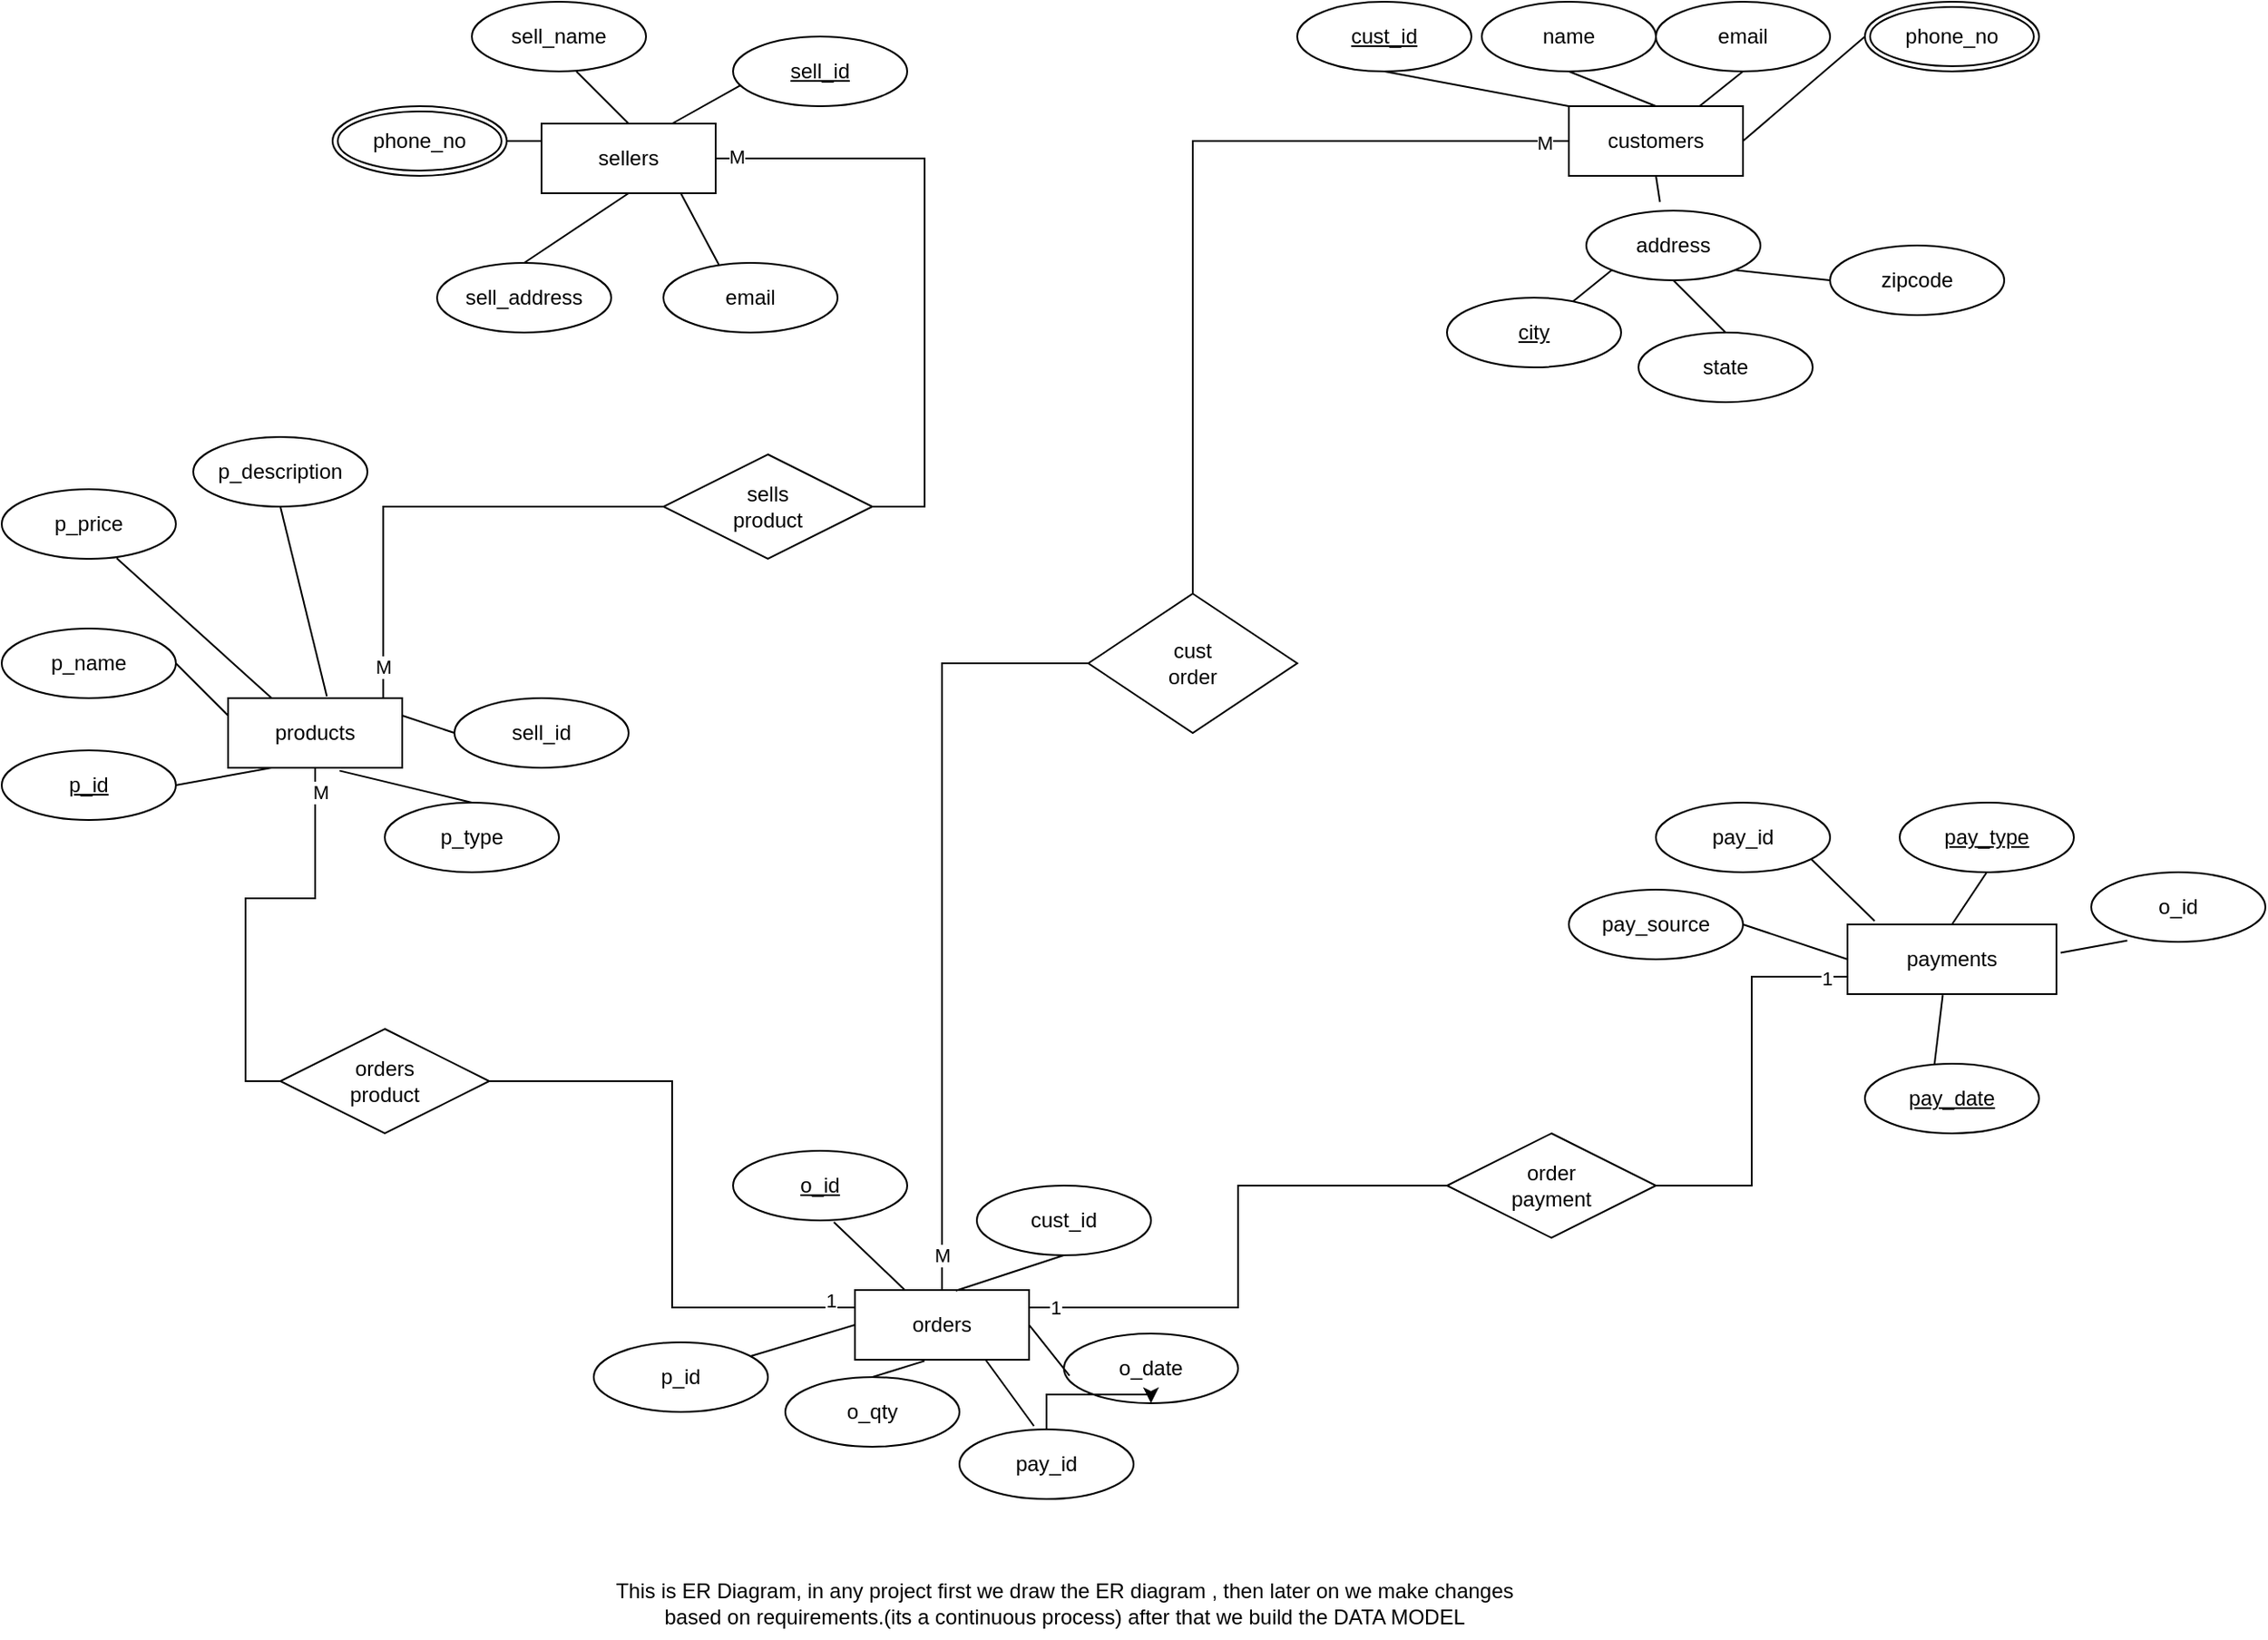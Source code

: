 <mxfile version="21.5.2" type="github">
  <diagram name="Page-1" id="EbDk1x_Ic7ChjRt5d0Hb">
    <mxGraphModel dx="1551" dy="405" grid="1" gridSize="10" guides="1" tooltips="1" connect="1" arrows="1" fold="1" page="1" pageScale="1" pageWidth="827" pageHeight="1169" math="0" shadow="0">
      <root>
        <mxCell id="0" />
        <mxCell id="1" parent="0" />
        <mxCell id="cS6T8sNhbQ5PthBsnQiz-78" style="edgeStyle=orthogonalEdgeStyle;rounded=0;orthogonalLoop=1;jettySize=auto;html=1;entryX=0.5;entryY=0;entryDx=0;entryDy=0;endArrow=none;endFill=0;" edge="1" parent="1" source="cS6T8sNhbQ5PthBsnQiz-1" target="cS6T8sNhbQ5PthBsnQiz-76">
          <mxGeometry relative="1" as="geometry" />
        </mxCell>
        <mxCell id="cS6T8sNhbQ5PthBsnQiz-81" value="M" style="edgeLabel;html=1;align=center;verticalAlign=middle;resizable=0;points=[];" vertex="1" connectable="0" parent="cS6T8sNhbQ5PthBsnQiz-78">
          <mxGeometry x="-0.942" y="1" relative="1" as="geometry">
            <mxPoint as="offset" />
          </mxGeometry>
        </mxCell>
        <mxCell id="cS6T8sNhbQ5PthBsnQiz-1" value="customers" style="whiteSpace=wrap;html=1;align=center;" vertex="1" parent="1">
          <mxGeometry x="520" y="80" width="100" height="40" as="geometry" />
        </mxCell>
        <mxCell id="cS6T8sNhbQ5PthBsnQiz-96" style="edgeStyle=orthogonalEdgeStyle;rounded=0;orthogonalLoop=1;jettySize=auto;html=1;entryX=0;entryY=0.5;entryDx=0;entryDy=0;endArrow=none;endFill=0;" edge="1" parent="1" source="cS6T8sNhbQ5PthBsnQiz-2" target="cS6T8sNhbQ5PthBsnQiz-93">
          <mxGeometry relative="1" as="geometry" />
        </mxCell>
        <mxCell id="cS6T8sNhbQ5PthBsnQiz-98" value="M" style="edgeLabel;html=1;align=center;verticalAlign=middle;resizable=0;points=[];" vertex="1" connectable="0" parent="cS6T8sNhbQ5PthBsnQiz-96">
          <mxGeometry x="-0.887" y="3" relative="1" as="geometry">
            <mxPoint as="offset" />
          </mxGeometry>
        </mxCell>
        <mxCell id="cS6T8sNhbQ5PthBsnQiz-2" value="products" style="whiteSpace=wrap;html=1;align=center;" vertex="1" parent="1">
          <mxGeometry x="-250" y="420" width="100" height="40" as="geometry" />
        </mxCell>
        <mxCell id="cS6T8sNhbQ5PthBsnQiz-3" value="sellers" style="whiteSpace=wrap;html=1;align=center;" vertex="1" parent="1">
          <mxGeometry x="-70" y="90" width="100" height="40" as="geometry" />
        </mxCell>
        <mxCell id="cS6T8sNhbQ5PthBsnQiz-84" style="edgeStyle=orthogonalEdgeStyle;rounded=0;orthogonalLoop=1;jettySize=auto;html=1;entryX=1;entryY=0.5;entryDx=0;entryDy=0;exitX=0;exitY=0.75;exitDx=0;exitDy=0;endArrow=none;endFill=0;" edge="1" parent="1" source="cS6T8sNhbQ5PthBsnQiz-4" target="cS6T8sNhbQ5PthBsnQiz-83">
          <mxGeometry relative="1" as="geometry">
            <mxPoint x="670" y="580" as="sourcePoint" />
            <mxPoint x="570" y="760" as="targetPoint" />
          </mxGeometry>
        </mxCell>
        <mxCell id="cS6T8sNhbQ5PthBsnQiz-91" value="1" style="edgeLabel;html=1;align=center;verticalAlign=middle;resizable=0;points=[];" vertex="1" connectable="0" parent="cS6T8sNhbQ5PthBsnQiz-84">
          <mxGeometry x="-0.896" y="1" relative="1" as="geometry">
            <mxPoint as="offset" />
          </mxGeometry>
        </mxCell>
        <mxCell id="cS6T8sNhbQ5PthBsnQiz-4" value="payments" style="whiteSpace=wrap;html=1;align=center;" vertex="1" parent="1">
          <mxGeometry x="680" y="550" width="120" height="40" as="geometry" />
        </mxCell>
        <mxCell id="cS6T8sNhbQ5PthBsnQiz-5" value="cust_id" style="ellipse;whiteSpace=wrap;html=1;align=center;fontStyle=4" vertex="1" parent="1">
          <mxGeometry x="364" y="20" width="100" height="40" as="geometry" />
        </mxCell>
        <mxCell id="cS6T8sNhbQ5PthBsnQiz-6" value="name" style="ellipse;whiteSpace=wrap;html=1;align=center;" vertex="1" parent="1">
          <mxGeometry x="470" y="20" width="100" height="40" as="geometry" />
        </mxCell>
        <mxCell id="cS6T8sNhbQ5PthBsnQiz-7" value="email" style="ellipse;whiteSpace=wrap;html=1;align=center;" vertex="1" parent="1">
          <mxGeometry x="570" y="20" width="100" height="40" as="geometry" />
        </mxCell>
        <mxCell id="cS6T8sNhbQ5PthBsnQiz-8" value="phone_no" style="ellipse;shape=doubleEllipse;margin=3;whiteSpace=wrap;html=1;align=center;" vertex="1" parent="1">
          <mxGeometry x="690" y="20" width="100" height="40" as="geometry" />
        </mxCell>
        <mxCell id="cS6T8sNhbQ5PthBsnQiz-9" value="address" style="ellipse;whiteSpace=wrap;html=1;align=center;" vertex="1" parent="1">
          <mxGeometry x="530" y="140" width="100" height="40" as="geometry" />
        </mxCell>
        <mxCell id="cS6T8sNhbQ5PthBsnQiz-10" value="city" style="ellipse;whiteSpace=wrap;html=1;align=center;fontStyle=4;" vertex="1" parent="1">
          <mxGeometry x="450" y="190" width="100" height="40" as="geometry" />
        </mxCell>
        <mxCell id="cS6T8sNhbQ5PthBsnQiz-11" value="state" style="ellipse;whiteSpace=wrap;html=1;align=center;" vertex="1" parent="1">
          <mxGeometry x="560" y="210" width="100" height="40" as="geometry" />
        </mxCell>
        <mxCell id="cS6T8sNhbQ5PthBsnQiz-12" value="zipcode" style="ellipse;whiteSpace=wrap;html=1;align=center;" vertex="1" parent="1">
          <mxGeometry x="670" y="160" width="100" height="40" as="geometry" />
        </mxCell>
        <mxCell id="cS6T8sNhbQ5PthBsnQiz-13" value="" style="endArrow=none;html=1;rounded=0;exitX=0;exitY=1;exitDx=0;exitDy=0;" edge="1" parent="1" source="cS6T8sNhbQ5PthBsnQiz-9" target="cS6T8sNhbQ5PthBsnQiz-10">
          <mxGeometry relative="1" as="geometry">
            <mxPoint x="310" y="270" as="sourcePoint" />
            <mxPoint x="470" y="270" as="targetPoint" />
          </mxGeometry>
        </mxCell>
        <mxCell id="cS6T8sNhbQ5PthBsnQiz-14" value="" style="endArrow=none;html=1;rounded=0;exitX=0;exitY=0.5;exitDx=0;exitDy=0;entryX=1;entryY=1;entryDx=0;entryDy=0;" edge="1" parent="1" source="cS6T8sNhbQ5PthBsnQiz-12" target="cS6T8sNhbQ5PthBsnQiz-9">
          <mxGeometry relative="1" as="geometry">
            <mxPoint x="777" y="254" as="sourcePoint" />
            <mxPoint x="700" y="300" as="targetPoint" />
          </mxGeometry>
        </mxCell>
        <mxCell id="cS6T8sNhbQ5PthBsnQiz-15" value="" style="endArrow=none;html=1;rounded=0;exitX=0.5;exitY=1;exitDx=0;exitDy=0;entryX=0.5;entryY=0;entryDx=0;entryDy=0;" edge="1" parent="1" source="cS6T8sNhbQ5PthBsnQiz-9" target="cS6T8sNhbQ5PthBsnQiz-11">
          <mxGeometry relative="1" as="geometry">
            <mxPoint x="612" y="292" as="sourcePoint" />
            <mxPoint x="640" y="310" as="targetPoint" />
          </mxGeometry>
        </mxCell>
        <mxCell id="cS6T8sNhbQ5PthBsnQiz-16" value="" style="endArrow=none;html=1;rounded=0;entryX=0.5;entryY=1;entryDx=0;entryDy=0;exitX=0.423;exitY=-0.125;exitDx=0;exitDy=0;exitPerimeter=0;" edge="1" parent="1" source="cS6T8sNhbQ5PthBsnQiz-9" target="cS6T8sNhbQ5PthBsnQiz-1">
          <mxGeometry relative="1" as="geometry">
            <mxPoint x="310" y="270" as="sourcePoint" />
            <mxPoint x="470" y="270" as="targetPoint" />
          </mxGeometry>
        </mxCell>
        <mxCell id="cS6T8sNhbQ5PthBsnQiz-17" value="" style="endArrow=none;html=1;rounded=0;exitX=0.75;exitY=0;exitDx=0;exitDy=0;entryX=0.5;entryY=1;entryDx=0;entryDy=0;" edge="1" parent="1" source="cS6T8sNhbQ5PthBsnQiz-1" target="cS6T8sNhbQ5PthBsnQiz-7">
          <mxGeometry relative="1" as="geometry">
            <mxPoint x="622" y="302" as="sourcePoint" />
            <mxPoint x="545" y="348" as="targetPoint" />
          </mxGeometry>
        </mxCell>
        <mxCell id="cS6T8sNhbQ5PthBsnQiz-18" value="" style="endArrow=none;html=1;rounded=0;exitX=1;exitY=0.5;exitDx=0;exitDy=0;entryX=0;entryY=0.5;entryDx=0;entryDy=0;" edge="1" parent="1" source="cS6T8sNhbQ5PthBsnQiz-1" target="cS6T8sNhbQ5PthBsnQiz-8">
          <mxGeometry relative="1" as="geometry">
            <mxPoint x="632" y="312" as="sourcePoint" />
            <mxPoint x="555" y="358" as="targetPoint" />
          </mxGeometry>
        </mxCell>
        <mxCell id="cS6T8sNhbQ5PthBsnQiz-19" value="" style="endArrow=none;html=1;rounded=0;exitX=0.5;exitY=0;exitDx=0;exitDy=0;entryX=0.5;entryY=1;entryDx=0;entryDy=0;" edge="1" parent="1" source="cS6T8sNhbQ5PthBsnQiz-1" target="cS6T8sNhbQ5PthBsnQiz-6">
          <mxGeometry relative="1" as="geometry">
            <mxPoint x="642" y="322" as="sourcePoint" />
            <mxPoint x="565" y="368" as="targetPoint" />
          </mxGeometry>
        </mxCell>
        <mxCell id="cS6T8sNhbQ5PthBsnQiz-20" value="" style="endArrow=none;html=1;rounded=0;exitX=0;exitY=0;exitDx=0;exitDy=0;entryX=0.5;entryY=1;entryDx=0;entryDy=0;" edge="1" parent="1" source="cS6T8sNhbQ5PthBsnQiz-1" target="cS6T8sNhbQ5PthBsnQiz-5">
          <mxGeometry relative="1" as="geometry">
            <mxPoint x="652" y="332" as="sourcePoint" />
            <mxPoint x="575" y="378" as="targetPoint" />
          </mxGeometry>
        </mxCell>
        <mxCell id="cS6T8sNhbQ5PthBsnQiz-26" value="phone_no" style="ellipse;shape=doubleEllipse;margin=3;whiteSpace=wrap;html=1;align=center;" vertex="1" parent="1">
          <mxGeometry x="-190" y="80" width="100" height="40" as="geometry" />
        </mxCell>
        <mxCell id="cS6T8sNhbQ5PthBsnQiz-28" value="" style="endArrow=none;html=1;rounded=0;entryX=0.318;entryY=0.026;entryDx=0;entryDy=0;entryPerimeter=0;" edge="1" parent="1" target="cS6T8sNhbQ5PthBsnQiz-34">
          <mxGeometry relative="1" as="geometry">
            <mxPoint x="10" y="130" as="sourcePoint" />
            <mxPoint x="70.0" y="110" as="targetPoint" />
          </mxGeometry>
        </mxCell>
        <mxCell id="cS6T8sNhbQ5PthBsnQiz-30" value="" style="endArrow=none;html=1;rounded=0;exitX=0.273;exitY=0.908;exitDx=0;exitDy=0;exitPerimeter=0;entryX=0.75;entryY=0;entryDx=0;entryDy=0;" edge="1" parent="1" target="cS6T8sNhbQ5PthBsnQiz-3">
          <mxGeometry relative="1" as="geometry">
            <mxPoint x="47.3" y="66.32" as="sourcePoint" />
            <mxPoint x="310" y="220" as="targetPoint" />
          </mxGeometry>
        </mxCell>
        <mxCell id="cS6T8sNhbQ5PthBsnQiz-31" value="" style="endArrow=none;html=1;rounded=0;entryX=0.5;entryY=0;entryDx=0;entryDy=0;exitX=0.5;exitY=1;exitDx=0;exitDy=0;" edge="1" parent="1" target="cS6T8sNhbQ5PthBsnQiz-3">
          <mxGeometry relative="1" as="geometry">
            <mxPoint x="-50.0" y="60" as="sourcePoint" />
            <mxPoint x="50" y="158" as="targetPoint" />
          </mxGeometry>
        </mxCell>
        <mxCell id="cS6T8sNhbQ5PthBsnQiz-33" value="" style="endArrow=none;html=1;rounded=0;exitX=1;exitY=0.5;exitDx=0;exitDy=0;entryX=0;entryY=0.25;entryDx=0;entryDy=0;" edge="1" parent="1" source="cS6T8sNhbQ5PthBsnQiz-26" target="cS6T8sNhbQ5PthBsnQiz-3">
          <mxGeometry relative="1" as="geometry">
            <mxPoint x="57" y="76" as="sourcePoint" />
            <mxPoint x="15" y="100" as="targetPoint" />
          </mxGeometry>
        </mxCell>
        <mxCell id="cS6T8sNhbQ5PthBsnQiz-34" value="email" style="ellipse;whiteSpace=wrap;html=1;align=center;" vertex="1" parent="1">
          <mxGeometry y="170" width="100" height="40" as="geometry" />
        </mxCell>
        <mxCell id="cS6T8sNhbQ5PthBsnQiz-35" value="sell_id" style="ellipse;whiteSpace=wrap;html=1;align=center;fontStyle=4" vertex="1" parent="1">
          <mxGeometry x="40" y="40" width="100" height="40" as="geometry" />
        </mxCell>
        <mxCell id="cS6T8sNhbQ5PthBsnQiz-36" value="sell_name" style="ellipse;whiteSpace=wrap;html=1;align=center;" vertex="1" parent="1">
          <mxGeometry x="-110" y="20" width="100" height="40" as="geometry" />
        </mxCell>
        <mxCell id="cS6T8sNhbQ5PthBsnQiz-87" style="edgeStyle=orthogonalEdgeStyle;rounded=0;orthogonalLoop=1;jettySize=auto;html=1;entryX=0;entryY=0.5;entryDx=0;entryDy=0;exitX=1;exitY=0.25;exitDx=0;exitDy=0;endArrow=none;endFill=0;" edge="1" parent="1" source="cS6T8sNhbQ5PthBsnQiz-37" target="cS6T8sNhbQ5PthBsnQiz-83">
          <mxGeometry relative="1" as="geometry" />
        </mxCell>
        <mxCell id="cS6T8sNhbQ5PthBsnQiz-89" value="1" style="edgeLabel;html=1;align=center;verticalAlign=middle;resizable=0;points=[];" vertex="1" connectable="0" parent="cS6T8sNhbQ5PthBsnQiz-87">
          <mxGeometry x="-0.902" relative="1" as="geometry">
            <mxPoint as="offset" />
          </mxGeometry>
        </mxCell>
        <mxCell id="cS6T8sNhbQ5PthBsnQiz-37" value="orders" style="whiteSpace=wrap;html=1;align=center;" vertex="1" parent="1">
          <mxGeometry x="110" y="760" width="100" height="40" as="geometry" />
        </mxCell>
        <mxCell id="cS6T8sNhbQ5PthBsnQiz-38" value="p_description" style="ellipse;whiteSpace=wrap;html=1;align=center;" vertex="1" parent="1">
          <mxGeometry x="-270" y="270" width="100" height="40" as="geometry" />
        </mxCell>
        <mxCell id="cS6T8sNhbQ5PthBsnQiz-39" value="o_qty" style="ellipse;whiteSpace=wrap;html=1;align=center;" vertex="1" parent="1">
          <mxGeometry x="70" y="810" width="100" height="40" as="geometry" />
        </mxCell>
        <mxCell id="cS6T8sNhbQ5PthBsnQiz-40" value="p_price" style="ellipse;whiteSpace=wrap;html=1;align=center;" vertex="1" parent="1">
          <mxGeometry x="-380" y="300" width="100" height="40" as="geometry" />
        </mxCell>
        <mxCell id="cS6T8sNhbQ5PthBsnQiz-41" value="p_name" style="ellipse;whiteSpace=wrap;html=1;align=center;" vertex="1" parent="1">
          <mxGeometry x="-380" y="380" width="100" height="40" as="geometry" />
        </mxCell>
        <mxCell id="cS6T8sNhbQ5PthBsnQiz-42" value="p_id" style="ellipse;whiteSpace=wrap;html=1;align=center;fontStyle=4" vertex="1" parent="1">
          <mxGeometry x="-380" y="450" width="100" height="40" as="geometry" />
        </mxCell>
        <mxCell id="cS6T8sNhbQ5PthBsnQiz-43" value="p_type" style="ellipse;whiteSpace=wrap;html=1;align=center;" vertex="1" parent="1">
          <mxGeometry x="-160" y="480" width="100" height="40" as="geometry" />
        </mxCell>
        <mxCell id="cS6T8sNhbQ5PthBsnQiz-44" value="" style="endArrow=none;html=1;rounded=0;entryX=0.66;entryY=0.992;entryDx=0;entryDy=0;entryPerimeter=0;exitX=0.25;exitY=0;exitDx=0;exitDy=0;" edge="1" parent="1" source="cS6T8sNhbQ5PthBsnQiz-2" target="cS6T8sNhbQ5PthBsnQiz-40">
          <mxGeometry relative="1" as="geometry">
            <mxPoint x="100" y="350" as="sourcePoint" />
            <mxPoint x="152" y="262" as="targetPoint" />
          </mxGeometry>
        </mxCell>
        <mxCell id="cS6T8sNhbQ5PthBsnQiz-45" value="" style="endArrow=none;html=1;rounded=0;entryX=1;entryY=0.5;entryDx=0;entryDy=0;exitX=0.25;exitY=1;exitDx=0;exitDy=0;" edge="1" parent="1" source="cS6T8sNhbQ5PthBsnQiz-2" target="cS6T8sNhbQ5PthBsnQiz-42">
          <mxGeometry relative="1" as="geometry">
            <mxPoint x="-215" y="430" as="sourcePoint" />
            <mxPoint x="-244" y="380" as="targetPoint" />
          </mxGeometry>
        </mxCell>
        <mxCell id="cS6T8sNhbQ5PthBsnQiz-46" value="" style="endArrow=none;html=1;rounded=0;entryX=1;entryY=0.5;entryDx=0;entryDy=0;exitX=0;exitY=0.25;exitDx=0;exitDy=0;" edge="1" parent="1" source="cS6T8sNhbQ5PthBsnQiz-2" target="cS6T8sNhbQ5PthBsnQiz-41">
          <mxGeometry relative="1" as="geometry">
            <mxPoint x="-205" y="440" as="sourcePoint" />
            <mxPoint x="-234" y="390" as="targetPoint" />
          </mxGeometry>
        </mxCell>
        <mxCell id="cS6T8sNhbQ5PthBsnQiz-47" value="" style="endArrow=none;html=1;rounded=0;entryX=0.5;entryY=0;entryDx=0;entryDy=0;exitX=0.4;exitY=1.017;exitDx=0;exitDy=0;exitPerimeter=0;" edge="1" parent="1" source="cS6T8sNhbQ5PthBsnQiz-37" target="cS6T8sNhbQ5PthBsnQiz-39">
          <mxGeometry relative="1" as="geometry">
            <mxPoint x="23" y="590" as="sourcePoint" />
            <mxPoint x="-104" y="520" as="targetPoint" />
            <Array as="points" />
          </mxGeometry>
        </mxCell>
        <mxCell id="cS6T8sNhbQ5PthBsnQiz-48" value="" style="endArrow=none;html=1;rounded=0;entryX=0.5;entryY=1;entryDx=0;entryDy=0;exitX=0.567;exitY=-0.025;exitDx=0;exitDy=0;exitPerimeter=0;" edge="1" parent="1" source="cS6T8sNhbQ5PthBsnQiz-2" target="cS6T8sNhbQ5PthBsnQiz-38">
          <mxGeometry relative="1" as="geometry">
            <mxPoint x="-185" y="460" as="sourcePoint" />
            <mxPoint x="-214" y="410" as="targetPoint" />
          </mxGeometry>
        </mxCell>
        <mxCell id="cS6T8sNhbQ5PthBsnQiz-49" value="" style="endArrow=none;html=1;rounded=0;entryX=0.64;entryY=1.042;entryDx=0;entryDy=0;entryPerimeter=0;exitX=0.5;exitY=0;exitDx=0;exitDy=0;" edge="1" parent="1" source="cS6T8sNhbQ5PthBsnQiz-43" target="cS6T8sNhbQ5PthBsnQiz-2">
          <mxGeometry relative="1" as="geometry">
            <mxPoint x="-175" y="470" as="sourcePoint" />
            <mxPoint x="-204" y="420" as="targetPoint" />
          </mxGeometry>
        </mxCell>
        <mxCell id="cS6T8sNhbQ5PthBsnQiz-50" value="o_id" style="ellipse;whiteSpace=wrap;html=1;align=center;fontStyle=4" vertex="1" parent="1">
          <mxGeometry x="40" y="680" width="100" height="40" as="geometry" />
        </mxCell>
        <mxCell id="cS6T8sNhbQ5PthBsnQiz-51" value="cust_id" style="ellipse;whiteSpace=wrap;html=1;align=center;" vertex="1" parent="1">
          <mxGeometry x="180" y="700" width="100" height="40" as="geometry" />
        </mxCell>
        <mxCell id="cS6T8sNhbQ5PthBsnQiz-52" value="p_id" style="ellipse;whiteSpace=wrap;html=1;align=center;" vertex="1" parent="1">
          <mxGeometry x="-40" y="790" width="100" height="40" as="geometry" />
        </mxCell>
        <mxCell id="cS6T8sNhbQ5PthBsnQiz-53" value="o_date" style="ellipse;whiteSpace=wrap;html=1;align=center;" vertex="1" parent="1">
          <mxGeometry x="230" y="785" width="100" height="40" as="geometry" />
        </mxCell>
        <mxCell id="cS6T8sNhbQ5PthBsnQiz-54" value="" style="endArrow=none;html=1;rounded=0;entryX=1;entryY=0.5;entryDx=0;entryDy=0;exitX=0.032;exitY=0.604;exitDx=0;exitDy=0;exitPerimeter=0;" edge="1" parent="1" source="cS6T8sNhbQ5PthBsnQiz-53" target="cS6T8sNhbQ5PthBsnQiz-37">
          <mxGeometry relative="1" as="geometry">
            <mxPoint x="160" y="811" as="sourcePoint" />
            <mxPoint x="160" y="850" as="targetPoint" />
            <Array as="points" />
          </mxGeometry>
        </mxCell>
        <mxCell id="cS6T8sNhbQ5PthBsnQiz-55" value="" style="endArrow=none;html=1;rounded=0;entryX=0.579;entryY=0.009;entryDx=0;entryDy=0;exitX=0.5;exitY=1;exitDx=0;exitDy=0;entryPerimeter=0;" edge="1" parent="1" source="cS6T8sNhbQ5PthBsnQiz-51" target="cS6T8sNhbQ5PthBsnQiz-37">
          <mxGeometry relative="1" as="geometry">
            <mxPoint x="170" y="821" as="sourcePoint" />
            <mxPoint x="170" y="860" as="targetPoint" />
            <Array as="points" />
          </mxGeometry>
        </mxCell>
        <mxCell id="cS6T8sNhbQ5PthBsnQiz-56" value="" style="endArrow=none;html=1;rounded=0;entryX=0;entryY=0.5;entryDx=0;entryDy=0;" edge="1" parent="1" source="cS6T8sNhbQ5PthBsnQiz-52" target="cS6T8sNhbQ5PthBsnQiz-37">
          <mxGeometry relative="1" as="geometry">
            <mxPoint x="180" y="831" as="sourcePoint" />
            <mxPoint x="180" y="870" as="targetPoint" />
            <Array as="points" />
          </mxGeometry>
        </mxCell>
        <mxCell id="cS6T8sNhbQ5PthBsnQiz-57" value="" style="endArrow=none;html=1;rounded=0;entryX=0.284;entryY=-0.007;entryDx=0;entryDy=0;exitX=0.579;exitY=1.025;exitDx=0;exitDy=0;exitPerimeter=0;entryPerimeter=0;" edge="1" parent="1" source="cS6T8sNhbQ5PthBsnQiz-50" target="cS6T8sNhbQ5PthBsnQiz-37">
          <mxGeometry relative="1" as="geometry">
            <mxPoint x="130" y="730" as="sourcePoint" />
            <mxPoint x="190" y="880" as="targetPoint" />
            <Array as="points" />
          </mxGeometry>
        </mxCell>
        <mxCell id="cS6T8sNhbQ5PthBsnQiz-58" value="pay_id" style="ellipse;whiteSpace=wrap;html=1;align=center;" vertex="1" parent="1">
          <mxGeometry x="570" y="480" width="100" height="40" as="geometry" />
        </mxCell>
        <mxCell id="cS6T8sNhbQ5PthBsnQiz-59" value="pay_type" style="ellipse;whiteSpace=wrap;html=1;align=center;fontStyle=4" vertex="1" parent="1">
          <mxGeometry x="710" y="480" width="100" height="40" as="geometry" />
        </mxCell>
        <mxCell id="cS6T8sNhbQ5PthBsnQiz-60" value="pay_source" style="ellipse;whiteSpace=wrap;html=1;align=center;" vertex="1" parent="1">
          <mxGeometry x="520" y="530" width="100" height="40" as="geometry" />
        </mxCell>
        <mxCell id="cS6T8sNhbQ5PthBsnQiz-61" value="pay_date" style="ellipse;whiteSpace=wrap;html=1;align=center;fontStyle=4" vertex="1" parent="1">
          <mxGeometry x="690" y="630" width="100" height="40" as="geometry" />
        </mxCell>
        <mxCell id="cS6T8sNhbQ5PthBsnQiz-62" value="o_id" style="ellipse;whiteSpace=wrap;html=1;align=center;fontStyle=0" vertex="1" parent="1">
          <mxGeometry x="820" y="520" width="100" height="40" as="geometry" />
        </mxCell>
        <mxCell id="cS6T8sNhbQ5PthBsnQiz-63" value="sell_id" style="ellipse;whiteSpace=wrap;html=1;align=center;fontStyle=0" vertex="1" parent="1">
          <mxGeometry x="-120" y="420" width="100" height="40" as="geometry" />
        </mxCell>
        <mxCell id="cS6T8sNhbQ5PthBsnQiz-64" value="" style="endArrow=none;html=1;rounded=0;entryX=0;entryY=0.5;entryDx=0;entryDy=0;exitX=1;exitY=0.25;exitDx=0;exitDy=0;" edge="1" parent="1" source="cS6T8sNhbQ5PthBsnQiz-2" target="cS6T8sNhbQ5PthBsnQiz-63">
          <mxGeometry relative="1" as="geometry">
            <mxPoint x="-183" y="429" as="sourcePoint" />
            <mxPoint x="-150" y="390" as="targetPoint" />
          </mxGeometry>
        </mxCell>
        <mxCell id="cS6T8sNhbQ5PthBsnQiz-65" value="sell_address" style="ellipse;whiteSpace=wrap;html=1;align=center;" vertex="1" parent="1">
          <mxGeometry x="-130" y="170" width="100" height="40" as="geometry" />
        </mxCell>
        <mxCell id="cS6T8sNhbQ5PthBsnQiz-67" value="" style="endArrow=none;html=1;rounded=0;entryX=0.5;entryY=0;entryDx=0;entryDy=0;exitX=0.5;exitY=1;exitDx=0;exitDy=0;" edge="1" parent="1" source="cS6T8sNhbQ5PthBsnQiz-3" target="cS6T8sNhbQ5PthBsnQiz-65">
          <mxGeometry relative="1" as="geometry">
            <mxPoint x="-30.0" y="130" as="sourcePoint" />
            <mxPoint y="160" as="targetPoint" />
          </mxGeometry>
        </mxCell>
        <mxCell id="cS6T8sNhbQ5PthBsnQiz-70" value="" style="endArrow=none;html=1;rounded=0;entryX=0;entryY=0.5;entryDx=0;entryDy=0;exitX=1;exitY=0.5;exitDx=0;exitDy=0;" edge="1" parent="1" source="cS6T8sNhbQ5PthBsnQiz-60" target="cS6T8sNhbQ5PthBsnQiz-4">
          <mxGeometry relative="1" as="geometry">
            <mxPoint x="611" y="680" as="sourcePoint" />
            <mxPoint x="549" y="700" as="targetPoint" />
            <Array as="points" />
          </mxGeometry>
        </mxCell>
        <mxCell id="cS6T8sNhbQ5PthBsnQiz-71" value="" style="endArrow=none;html=1;rounded=0;entryX=0.456;entryY=1.015;entryDx=0;entryDy=0;exitX=0.4;exitY=0;exitDx=0;exitDy=0;entryPerimeter=0;exitPerimeter=0;" edge="1" parent="1" source="cS6T8sNhbQ5PthBsnQiz-61" target="cS6T8sNhbQ5PthBsnQiz-4">
          <mxGeometry relative="1" as="geometry">
            <mxPoint x="660" y="560" as="sourcePoint" />
            <mxPoint x="707" y="579" as="targetPoint" />
            <Array as="points" />
          </mxGeometry>
        </mxCell>
        <mxCell id="cS6T8sNhbQ5PthBsnQiz-73" value="" style="endArrow=none;html=1;rounded=0;entryX=0.13;entryY=-0.049;entryDx=0;entryDy=0;exitX=0.892;exitY=0.813;exitDx=0;exitDy=0;entryPerimeter=0;exitPerimeter=0;" edge="1" parent="1" source="cS6T8sNhbQ5PthBsnQiz-58" target="cS6T8sNhbQ5PthBsnQiz-4">
          <mxGeometry relative="1" as="geometry">
            <mxPoint x="670" y="570" as="sourcePoint" />
            <mxPoint x="717" y="589" as="targetPoint" />
            <Array as="points" />
          </mxGeometry>
        </mxCell>
        <mxCell id="cS6T8sNhbQ5PthBsnQiz-74" value="" style="endArrow=none;html=1;rounded=0;entryX=0.5;entryY=0;entryDx=0;entryDy=0;exitX=0.5;exitY=1;exitDx=0;exitDy=0;" edge="1" parent="1" source="cS6T8sNhbQ5PthBsnQiz-59" target="cS6T8sNhbQ5PthBsnQiz-4">
          <mxGeometry relative="1" as="geometry">
            <mxPoint x="680" y="580" as="sourcePoint" />
            <mxPoint x="727" y="599" as="targetPoint" />
            <Array as="points" />
          </mxGeometry>
        </mxCell>
        <mxCell id="cS6T8sNhbQ5PthBsnQiz-75" value="" style="endArrow=none;html=1;rounded=0;entryX=1.02;entryY=0.407;entryDx=0;entryDy=0;exitX=0.207;exitY=0.981;exitDx=0;exitDy=0;entryPerimeter=0;exitPerimeter=0;" edge="1" parent="1" source="cS6T8sNhbQ5PthBsnQiz-62" target="cS6T8sNhbQ5PthBsnQiz-4">
          <mxGeometry relative="1" as="geometry">
            <mxPoint x="690" y="590" as="sourcePoint" />
            <mxPoint x="737" y="609" as="targetPoint" />
            <Array as="points" />
          </mxGeometry>
        </mxCell>
        <mxCell id="cS6T8sNhbQ5PthBsnQiz-79" style="edgeStyle=orthogonalEdgeStyle;rounded=0;orthogonalLoop=1;jettySize=auto;html=1;endArrow=none;endFill=0;" edge="1" parent="1" source="cS6T8sNhbQ5PthBsnQiz-76" target="cS6T8sNhbQ5PthBsnQiz-37">
          <mxGeometry relative="1" as="geometry" />
        </mxCell>
        <mxCell id="cS6T8sNhbQ5PthBsnQiz-82" value="M" style="edgeLabel;html=1;align=center;verticalAlign=middle;resizable=0;points=[];" vertex="1" connectable="0" parent="cS6T8sNhbQ5PthBsnQiz-79">
          <mxGeometry x="0.9" y="1" relative="1" as="geometry">
            <mxPoint x="-1" y="2" as="offset" />
          </mxGeometry>
        </mxCell>
        <mxCell id="cS6T8sNhbQ5PthBsnQiz-76" value="cust&lt;br&gt;order" style="shape=rhombus;perimeter=rhombusPerimeter;whiteSpace=wrap;html=1;align=center;" vertex="1" parent="1">
          <mxGeometry x="244" y="360" width="120" height="80" as="geometry" />
        </mxCell>
        <mxCell id="cS6T8sNhbQ5PthBsnQiz-83" value="order&lt;br&gt;payment" style="shape=rhombus;perimeter=rhombusPerimeter;whiteSpace=wrap;html=1;align=center;" vertex="1" parent="1">
          <mxGeometry x="450" y="670" width="120" height="60" as="geometry" />
        </mxCell>
        <mxCell id="cS6T8sNhbQ5PthBsnQiz-94" style="edgeStyle=orthogonalEdgeStyle;rounded=0;orthogonalLoop=1;jettySize=auto;html=1;entryX=0;entryY=0.25;entryDx=0;entryDy=0;endArrow=none;endFill=0;" edge="1" parent="1" source="cS6T8sNhbQ5PthBsnQiz-93" target="cS6T8sNhbQ5PthBsnQiz-37">
          <mxGeometry relative="1" as="geometry" />
        </mxCell>
        <mxCell id="cS6T8sNhbQ5PthBsnQiz-97" value="1" style="edgeLabel;html=1;align=center;verticalAlign=middle;resizable=0;points=[];" vertex="1" connectable="0" parent="cS6T8sNhbQ5PthBsnQiz-94">
          <mxGeometry x="0.914" y="4" relative="1" as="geometry">
            <mxPoint as="offset" />
          </mxGeometry>
        </mxCell>
        <mxCell id="cS6T8sNhbQ5PthBsnQiz-93" value="orders&lt;br&gt;product" style="shape=rhombus;perimeter=rhombusPerimeter;whiteSpace=wrap;html=1;align=center;" vertex="1" parent="1">
          <mxGeometry x="-220" y="610" width="120" height="60" as="geometry" />
        </mxCell>
        <mxCell id="cS6T8sNhbQ5PthBsnQiz-112" value="" style="edgeStyle=orthogonalEdgeStyle;rounded=0;orthogonalLoop=1;jettySize=auto;html=1;" edge="1" parent="1" source="cS6T8sNhbQ5PthBsnQiz-99" target="cS6T8sNhbQ5PthBsnQiz-53">
          <mxGeometry relative="1" as="geometry" />
        </mxCell>
        <mxCell id="cS6T8sNhbQ5PthBsnQiz-99" value="pay_id" style="ellipse;whiteSpace=wrap;html=1;align=center;" vertex="1" parent="1">
          <mxGeometry x="170" y="840" width="100" height="40" as="geometry" />
        </mxCell>
        <mxCell id="cS6T8sNhbQ5PthBsnQiz-102" value="" style="endArrow=none;html=1;rounded=0;entryX=0.75;entryY=1;entryDx=0;entryDy=0;exitX=0.428;exitY=-0.047;exitDx=0;exitDy=0;exitPerimeter=0;" edge="1" parent="1" source="cS6T8sNhbQ5PthBsnQiz-99" target="cS6T8sNhbQ5PthBsnQiz-37">
          <mxGeometry relative="1" as="geometry">
            <mxPoint x="160" y="811" as="sourcePoint" />
            <mxPoint x="130" y="820" as="targetPoint" />
            <Array as="points" />
          </mxGeometry>
        </mxCell>
        <mxCell id="cS6T8sNhbQ5PthBsnQiz-105" style="edgeStyle=orthogonalEdgeStyle;rounded=0;orthogonalLoop=1;jettySize=auto;html=1;entryX=1;entryY=0.5;entryDx=0;entryDy=0;endArrow=none;endFill=0;" edge="1" parent="1" source="cS6T8sNhbQ5PthBsnQiz-103" target="cS6T8sNhbQ5PthBsnQiz-3">
          <mxGeometry relative="1" as="geometry">
            <Array as="points">
              <mxPoint x="150" y="310" />
              <mxPoint x="150" y="110" />
            </Array>
          </mxGeometry>
        </mxCell>
        <mxCell id="cS6T8sNhbQ5PthBsnQiz-107" value="M" style="edgeLabel;html=1;align=center;verticalAlign=middle;resizable=0;points=[];" vertex="1" connectable="0" parent="cS6T8sNhbQ5PthBsnQiz-105">
          <mxGeometry x="0.934" y="-1" relative="1" as="geometry">
            <mxPoint as="offset" />
          </mxGeometry>
        </mxCell>
        <mxCell id="cS6T8sNhbQ5PthBsnQiz-106" style="edgeStyle=orthogonalEdgeStyle;rounded=0;orthogonalLoop=1;jettySize=auto;html=1;endArrow=none;endFill=0;entryX=0.891;entryY=0.002;entryDx=0;entryDy=0;entryPerimeter=0;" edge="1" parent="1" source="cS6T8sNhbQ5PthBsnQiz-103" target="cS6T8sNhbQ5PthBsnQiz-2">
          <mxGeometry relative="1" as="geometry">
            <mxPoint x="-160" y="410" as="targetPoint" />
          </mxGeometry>
        </mxCell>
        <mxCell id="cS6T8sNhbQ5PthBsnQiz-108" value="M" style="edgeLabel;html=1;align=center;verticalAlign=middle;resizable=0;points=[];" vertex="1" connectable="0" parent="cS6T8sNhbQ5PthBsnQiz-106">
          <mxGeometry x="0.867" relative="1" as="geometry">
            <mxPoint as="offset" />
          </mxGeometry>
        </mxCell>
        <mxCell id="cS6T8sNhbQ5PthBsnQiz-103" value="sells&lt;br&gt;product" style="shape=rhombus;perimeter=rhombusPerimeter;whiteSpace=wrap;html=1;align=center;" vertex="1" parent="1">
          <mxGeometry y="280" width="120" height="60" as="geometry" />
        </mxCell>
        <mxCell id="cS6T8sNhbQ5PthBsnQiz-109" value="This is ER Diagram, in any project first we draw the ER diagram , then later on we make changes&lt;br&gt;based on requirements.(its a continuous process) after that we build the DATA MODEL" style="text;html=1;align=center;verticalAlign=middle;resizable=0;points=[];autosize=1;strokeColor=none;fillColor=none;" vertex="1" parent="1">
          <mxGeometry x="-40" y="920" width="540" height="40" as="geometry" />
        </mxCell>
      </root>
    </mxGraphModel>
  </diagram>
</mxfile>
